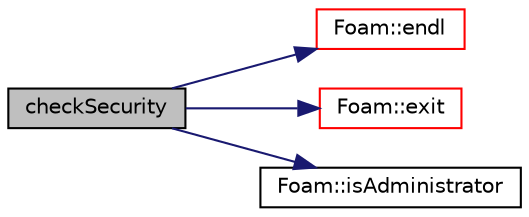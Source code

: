 digraph "checkSecurity"
{
  bgcolor="transparent";
  edge [fontname="Helvetica",fontsize="10",labelfontname="Helvetica",labelfontsize="10"];
  node [fontname="Helvetica",fontsize="10",shape=record];
  rankdir="LR";
  Node435 [label="checkSecurity",height=0.2,width=0.4,color="black", fillcolor="grey75", style="filled", fontcolor="black"];
  Node435 -> Node436 [color="midnightblue",fontsize="10",style="solid",fontname="Helvetica"];
  Node436 [label="Foam::endl",height=0.2,width=0.4,color="red",URL="$a21851.html#a2db8fe02a0d3909e9351bb4275b23ce4",tooltip="Add newline and flush stream. "];
  Node435 -> Node438 [color="midnightblue",fontsize="10",style="solid",fontname="Helvetica"];
  Node438 [label="Foam::exit",height=0.2,width=0.4,color="red",URL="$a21851.html#a06ca7250d8e89caf05243ec094843642"];
  Node435 -> Node485 [color="midnightblue",fontsize="10",style="solid",fontname="Helvetica"];
  Node485 [label="Foam::isAdministrator",height=0.2,width=0.4,color="black",URL="$a21851.html#a2eeb0f9489e064936f6b7090fa81ee37",tooltip="Is user administrator. "];
}
